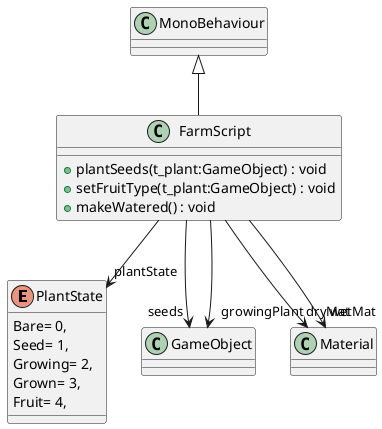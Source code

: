 @startuml
enum PlantState {
    Bare= 0,
    Seed= 1,
    Growing= 2,
    Grown= 3,
    Fruit= 4,
}
class FarmScript {
    + plantSeeds(t_plant:GameObject) : void
    + setFruitType(t_plant:GameObject) : void
    + makeWatered() : void
}
MonoBehaviour <|-- FarmScript
FarmScript --> "seeds" GameObject
FarmScript --> "growingPlant" GameObject
FarmScript --> "dryMat" Material
FarmScript --> "wetMat" Material
FarmScript --> "plantState" PlantState
@enduml
